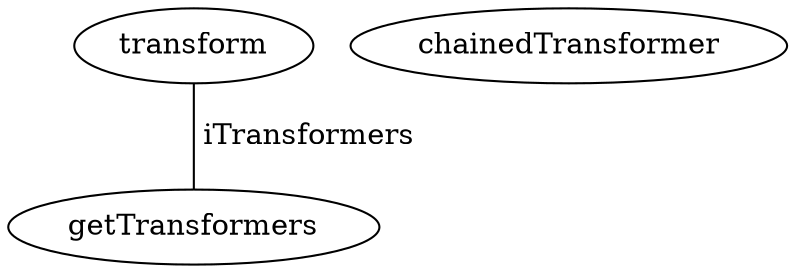 digraph G {
transform;
chainedTransformer;
getTransformers;
transform -> getTransformers [label=" iTransformers", dir=none];
}